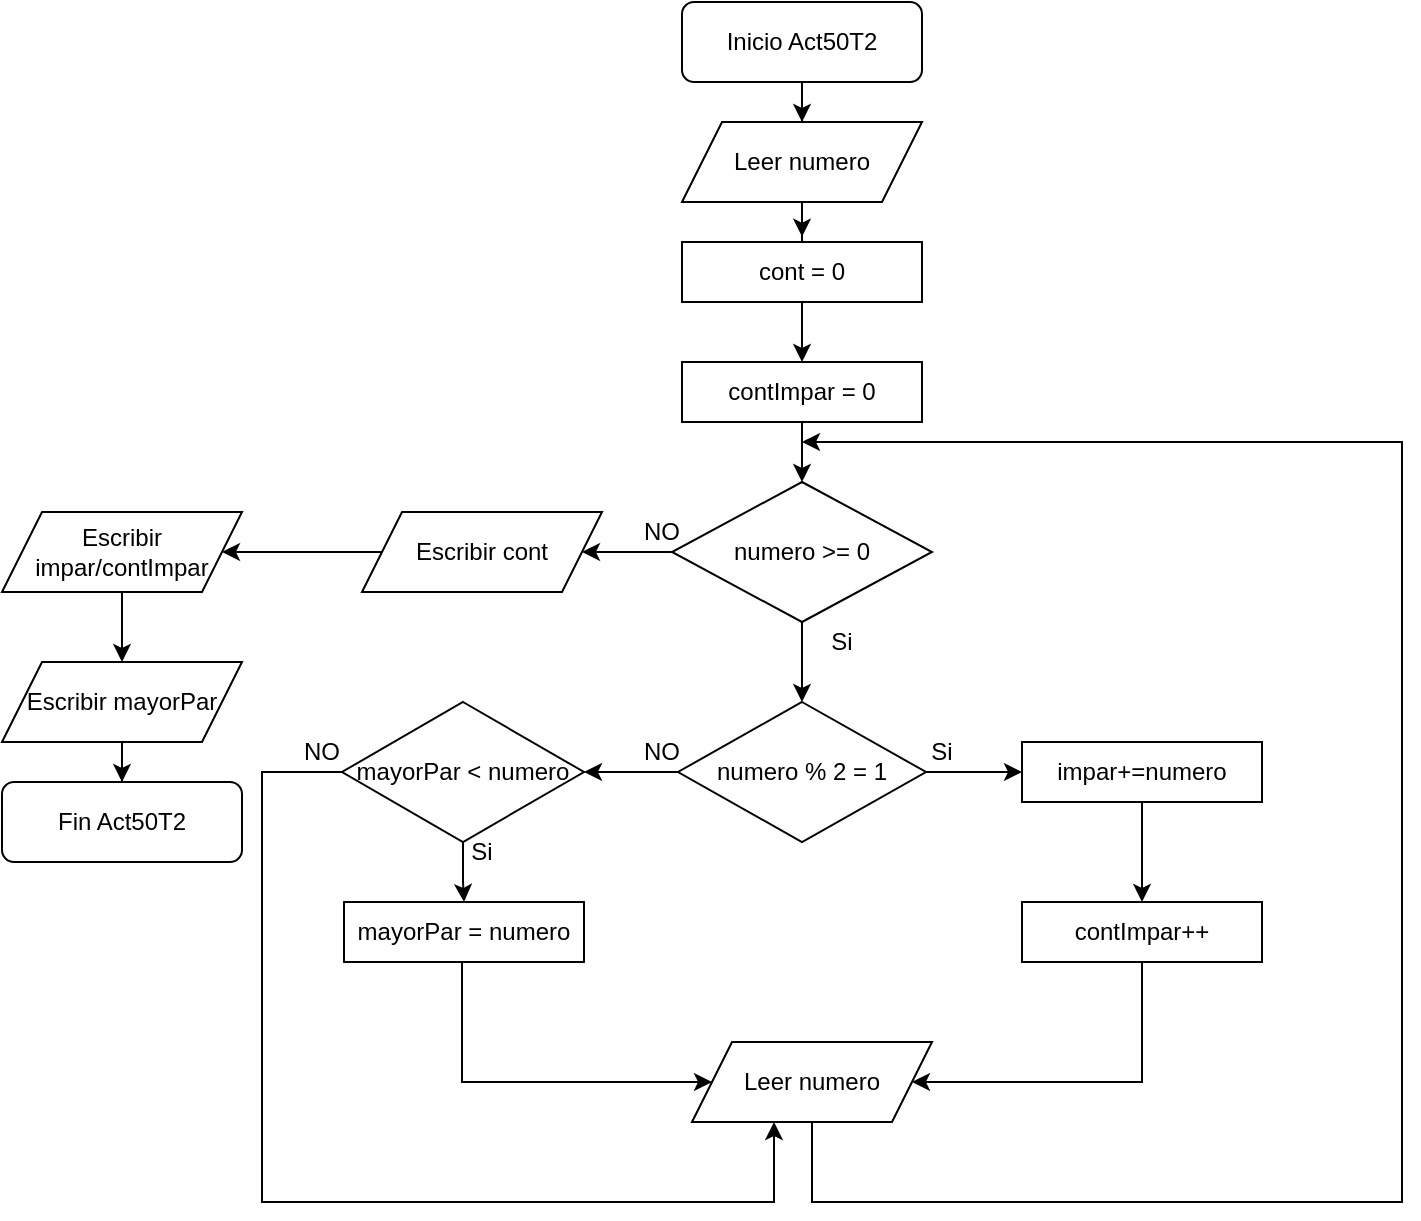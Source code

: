 <mxfile version="21.7.5" type="device">
  <diagram name="Página-1" id="86kZqyRlX2v9mJvsnPCz">
    <mxGraphModel dx="1232" dy="2995" grid="1" gridSize="10" guides="1" tooltips="1" connect="1" arrows="1" fold="1" page="1" pageScale="1" pageWidth="827" pageHeight="1169" math="0" shadow="0">
      <root>
        <mxCell id="0" />
        <mxCell id="1" parent="0" />
        <mxCell id="ALqIYHy_l5y2HlCBLpTy-17" style="edgeStyle=orthogonalEdgeStyle;rounded=0;orthogonalLoop=1;jettySize=auto;html=1;entryX=0.5;entryY=0;entryDx=0;entryDy=0;" edge="1" parent="1" source="ALqIYHy_l5y2HlCBLpTy-1" target="ALqIYHy_l5y2HlCBLpTy-2">
          <mxGeometry relative="1" as="geometry" />
        </mxCell>
        <mxCell id="ALqIYHy_l5y2HlCBLpTy-1" value="Inicio Act50T2" style="rounded=1;whiteSpace=wrap;html=1;" vertex="1" parent="1">
          <mxGeometry x="350" y="-2320" width="120" height="40" as="geometry" />
        </mxCell>
        <mxCell id="ALqIYHy_l5y2HlCBLpTy-18" style="edgeStyle=orthogonalEdgeStyle;rounded=0;orthogonalLoop=1;jettySize=auto;html=1;entryX=0.5;entryY=-0.089;entryDx=0;entryDy=0;entryPerimeter=0;" edge="1" parent="1" source="ALqIYHy_l5y2HlCBLpTy-2" target="ALqIYHy_l5y2HlCBLpTy-4">
          <mxGeometry relative="1" as="geometry" />
        </mxCell>
        <mxCell id="ALqIYHy_l5y2HlCBLpTy-2" value="Leer numero" style="shape=parallelogram;perimeter=parallelogramPerimeter;whiteSpace=wrap;html=1;fixedSize=1;" vertex="1" parent="1">
          <mxGeometry x="350" y="-2260" width="120" height="40" as="geometry" />
        </mxCell>
        <mxCell id="ALqIYHy_l5y2HlCBLpTy-22" value="" style="edgeStyle=orthogonalEdgeStyle;rounded=0;orthogonalLoop=1;jettySize=auto;html=1;" edge="1" parent="1" source="ALqIYHy_l5y2HlCBLpTy-3" target="ALqIYHy_l5y2HlCBLpTy-7">
          <mxGeometry relative="1" as="geometry" />
        </mxCell>
        <mxCell id="ALqIYHy_l5y2HlCBLpTy-40" value="" style="edgeStyle=orthogonalEdgeStyle;rounded=0;orthogonalLoop=1;jettySize=auto;html=1;" edge="1" parent="1" source="ALqIYHy_l5y2HlCBLpTy-3" target="ALqIYHy_l5y2HlCBLpTy-35">
          <mxGeometry relative="1" as="geometry" />
        </mxCell>
        <mxCell id="ALqIYHy_l5y2HlCBLpTy-3" value="numero &amp;gt;= 0" style="rhombus;whiteSpace=wrap;html=1;" vertex="1" parent="1">
          <mxGeometry x="345" y="-2080" width="130" height="70" as="geometry" />
        </mxCell>
        <mxCell id="ALqIYHy_l5y2HlCBLpTy-20" value="" style="edgeStyle=orthogonalEdgeStyle;rounded=0;orthogonalLoop=1;jettySize=auto;html=1;" edge="1" parent="1" source="ALqIYHy_l5y2HlCBLpTy-4" target="ALqIYHy_l5y2HlCBLpTy-5">
          <mxGeometry relative="1" as="geometry" />
        </mxCell>
        <mxCell id="ALqIYHy_l5y2HlCBLpTy-4" value="cont = 0" style="rounded=0;whiteSpace=wrap;html=1;" vertex="1" parent="1">
          <mxGeometry x="350" y="-2200" width="120" height="30" as="geometry" />
        </mxCell>
        <mxCell id="ALqIYHy_l5y2HlCBLpTy-21" value="" style="edgeStyle=orthogonalEdgeStyle;rounded=0;orthogonalLoop=1;jettySize=auto;html=1;" edge="1" parent="1" source="ALqIYHy_l5y2HlCBLpTy-5" target="ALqIYHy_l5y2HlCBLpTy-3">
          <mxGeometry relative="1" as="geometry" />
        </mxCell>
        <mxCell id="ALqIYHy_l5y2HlCBLpTy-5" value="contImpar = 0" style="rounded=0;whiteSpace=wrap;html=1;" vertex="1" parent="1">
          <mxGeometry x="350" y="-2140" width="120" height="30" as="geometry" />
        </mxCell>
        <mxCell id="ALqIYHy_l5y2HlCBLpTy-23" value="" style="edgeStyle=orthogonalEdgeStyle;rounded=0;orthogonalLoop=1;jettySize=auto;html=1;" edge="1" parent="1" source="ALqIYHy_l5y2HlCBLpTy-7" target="ALqIYHy_l5y2HlCBLpTy-8">
          <mxGeometry relative="1" as="geometry" />
        </mxCell>
        <mxCell id="ALqIYHy_l5y2HlCBLpTy-26" style="edgeStyle=orthogonalEdgeStyle;rounded=0;orthogonalLoop=1;jettySize=auto;html=1;entryX=0;entryY=0.5;entryDx=0;entryDy=0;" edge="1" parent="1" source="ALqIYHy_l5y2HlCBLpTy-7" target="ALqIYHy_l5y2HlCBLpTy-10">
          <mxGeometry relative="1" as="geometry" />
        </mxCell>
        <mxCell id="ALqIYHy_l5y2HlCBLpTy-7" value="numero % 2 = 1" style="rhombus;whiteSpace=wrap;html=1;" vertex="1" parent="1">
          <mxGeometry x="348" y="-1970" width="124" height="70" as="geometry" />
        </mxCell>
        <mxCell id="ALqIYHy_l5y2HlCBLpTy-24" value="" style="edgeStyle=orthogonalEdgeStyle;rounded=0;orthogonalLoop=1;jettySize=auto;html=1;" edge="1" parent="1" source="ALqIYHy_l5y2HlCBLpTy-8" target="ALqIYHy_l5y2HlCBLpTy-13">
          <mxGeometry relative="1" as="geometry" />
        </mxCell>
        <mxCell id="ALqIYHy_l5y2HlCBLpTy-49" style="edgeStyle=orthogonalEdgeStyle;rounded=0;orthogonalLoop=1;jettySize=auto;html=1;" edge="1" parent="1" source="ALqIYHy_l5y2HlCBLpTy-8" target="ALqIYHy_l5y2HlCBLpTy-32">
          <mxGeometry relative="1" as="geometry">
            <Array as="points">
              <mxPoint x="140" y="-1935" />
              <mxPoint x="140" y="-1720" />
              <mxPoint x="396" y="-1720" />
            </Array>
          </mxGeometry>
        </mxCell>
        <mxCell id="ALqIYHy_l5y2HlCBLpTy-8" value="mayorPar &amp;lt; numero" style="rhombus;whiteSpace=wrap;html=1;" vertex="1" parent="1">
          <mxGeometry x="180" y="-1970" width="121" height="70" as="geometry" />
        </mxCell>
        <mxCell id="ALqIYHy_l5y2HlCBLpTy-28" style="edgeStyle=orthogonalEdgeStyle;rounded=0;orthogonalLoop=1;jettySize=auto;html=1;entryX=0.5;entryY=0;entryDx=0;entryDy=0;" edge="1" parent="1" source="ALqIYHy_l5y2HlCBLpTy-10" target="ALqIYHy_l5y2HlCBLpTy-11">
          <mxGeometry relative="1" as="geometry" />
        </mxCell>
        <mxCell id="ALqIYHy_l5y2HlCBLpTy-10" value="impar+=numero" style="rounded=0;whiteSpace=wrap;html=1;" vertex="1" parent="1">
          <mxGeometry x="520" y="-1950" width="120" height="30" as="geometry" />
        </mxCell>
        <mxCell id="ALqIYHy_l5y2HlCBLpTy-29" style="edgeStyle=orthogonalEdgeStyle;rounded=0;orthogonalLoop=1;jettySize=auto;html=1;entryX=1;entryY=0.5;entryDx=0;entryDy=0;" edge="1" parent="1" source="ALqIYHy_l5y2HlCBLpTy-11" target="ALqIYHy_l5y2HlCBLpTy-32">
          <mxGeometry relative="1" as="geometry">
            <mxPoint x="480" y="-1785" as="targetPoint" />
            <Array as="points">
              <mxPoint x="580" y="-1780" />
            </Array>
          </mxGeometry>
        </mxCell>
        <mxCell id="ALqIYHy_l5y2HlCBLpTy-11" value="contImpar++" style="rounded=0;whiteSpace=wrap;html=1;" vertex="1" parent="1">
          <mxGeometry x="520" y="-1870" width="120" height="30" as="geometry" />
        </mxCell>
        <mxCell id="ALqIYHy_l5y2HlCBLpTy-30" style="edgeStyle=orthogonalEdgeStyle;rounded=0;orthogonalLoop=1;jettySize=auto;html=1;entryX=0;entryY=0.5;entryDx=0;entryDy=0;" edge="1" parent="1" source="ALqIYHy_l5y2HlCBLpTy-13" target="ALqIYHy_l5y2HlCBLpTy-32">
          <mxGeometry relative="1" as="geometry">
            <mxPoint x="360" y="-1785" as="targetPoint" />
            <Array as="points">
              <mxPoint x="240" y="-1780" />
            </Array>
          </mxGeometry>
        </mxCell>
        <mxCell id="ALqIYHy_l5y2HlCBLpTy-13" value="mayorPar = numero" style="rounded=0;whiteSpace=wrap;html=1;" vertex="1" parent="1">
          <mxGeometry x="181" y="-1870" width="120" height="30" as="geometry" />
        </mxCell>
        <mxCell id="ALqIYHy_l5y2HlCBLpTy-33" style="edgeStyle=orthogonalEdgeStyle;rounded=0;orthogonalLoop=1;jettySize=auto;html=1;" edge="1" parent="1" source="ALqIYHy_l5y2HlCBLpTy-32">
          <mxGeometry relative="1" as="geometry">
            <mxPoint x="410" y="-2100" as="targetPoint" />
            <Array as="points">
              <mxPoint x="415" y="-1720" />
              <mxPoint x="710" y="-1720" />
              <mxPoint x="710" y="-2100" />
            </Array>
          </mxGeometry>
        </mxCell>
        <mxCell id="ALqIYHy_l5y2HlCBLpTy-32" value="Leer numero" style="shape=parallelogram;perimeter=parallelogramPerimeter;whiteSpace=wrap;html=1;fixedSize=1;" vertex="1" parent="1">
          <mxGeometry x="355" y="-1800" width="120" height="40" as="geometry" />
        </mxCell>
        <mxCell id="ALqIYHy_l5y2HlCBLpTy-41" value="" style="edgeStyle=orthogonalEdgeStyle;rounded=0;orthogonalLoop=1;jettySize=auto;html=1;" edge="1" parent="1" source="ALqIYHy_l5y2HlCBLpTy-35" target="ALqIYHy_l5y2HlCBLpTy-36">
          <mxGeometry relative="1" as="geometry" />
        </mxCell>
        <mxCell id="ALqIYHy_l5y2HlCBLpTy-35" value="Escribir cont" style="shape=parallelogram;perimeter=parallelogramPerimeter;whiteSpace=wrap;html=1;fixedSize=1;" vertex="1" parent="1">
          <mxGeometry x="190" y="-2065" width="120" height="40" as="geometry" />
        </mxCell>
        <mxCell id="ALqIYHy_l5y2HlCBLpTy-43" style="edgeStyle=orthogonalEdgeStyle;rounded=0;orthogonalLoop=1;jettySize=auto;html=1;entryX=0.5;entryY=0;entryDx=0;entryDy=0;" edge="1" parent="1" source="ALqIYHy_l5y2HlCBLpTy-36" target="ALqIYHy_l5y2HlCBLpTy-37">
          <mxGeometry relative="1" as="geometry" />
        </mxCell>
        <mxCell id="ALqIYHy_l5y2HlCBLpTy-36" value="Escribir impar/contImpar" style="shape=parallelogram;perimeter=parallelogramPerimeter;whiteSpace=wrap;html=1;fixedSize=1;" vertex="1" parent="1">
          <mxGeometry x="10" y="-2065" width="120" height="40" as="geometry" />
        </mxCell>
        <mxCell id="ALqIYHy_l5y2HlCBLpTy-44" style="edgeStyle=orthogonalEdgeStyle;rounded=0;orthogonalLoop=1;jettySize=auto;html=1;entryX=0.5;entryY=0;entryDx=0;entryDy=0;" edge="1" parent="1" source="ALqIYHy_l5y2HlCBLpTy-37" target="ALqIYHy_l5y2HlCBLpTy-39">
          <mxGeometry relative="1" as="geometry" />
        </mxCell>
        <mxCell id="ALqIYHy_l5y2HlCBLpTy-37" value="Escribir mayorPar" style="shape=parallelogram;perimeter=parallelogramPerimeter;whiteSpace=wrap;html=1;fixedSize=1;" vertex="1" parent="1">
          <mxGeometry x="10" y="-1990" width="120" height="40" as="geometry" />
        </mxCell>
        <mxCell id="ALqIYHy_l5y2HlCBLpTy-39" value="Fin Act50T2" style="rounded=1;whiteSpace=wrap;html=1;" vertex="1" parent="1">
          <mxGeometry x="10" y="-1930" width="120" height="40" as="geometry" />
        </mxCell>
        <mxCell id="ALqIYHy_l5y2HlCBLpTy-45" value="NO" style="text;html=1;strokeColor=none;fillColor=none;align=center;verticalAlign=middle;whiteSpace=wrap;rounded=0;" vertex="1" parent="1">
          <mxGeometry x="310" y="-2070" width="60" height="30" as="geometry" />
        </mxCell>
        <mxCell id="ALqIYHy_l5y2HlCBLpTy-46" value="Si" style="text;html=1;strokeColor=none;fillColor=none;align=center;verticalAlign=middle;whiteSpace=wrap;rounded=0;" vertex="1" parent="1">
          <mxGeometry x="410" y="-2010" width="40" height="20" as="geometry" />
        </mxCell>
        <mxCell id="ALqIYHy_l5y2HlCBLpTy-47" value="Si" style="text;html=1;strokeColor=none;fillColor=none;align=center;verticalAlign=middle;whiteSpace=wrap;rounded=0;" vertex="1" parent="1">
          <mxGeometry x="460" y="-1955" width="40" height="20" as="geometry" />
        </mxCell>
        <mxCell id="ALqIYHy_l5y2HlCBLpTy-48" value="NO" style="text;html=1;strokeColor=none;fillColor=none;align=center;verticalAlign=middle;whiteSpace=wrap;rounded=0;" vertex="1" parent="1">
          <mxGeometry x="310" y="-1960" width="60" height="30" as="geometry" />
        </mxCell>
        <mxCell id="ALqIYHy_l5y2HlCBLpTy-50" value="NO" style="text;html=1;strokeColor=none;fillColor=none;align=center;verticalAlign=middle;whiteSpace=wrap;rounded=0;" vertex="1" parent="1">
          <mxGeometry x="140" y="-1960" width="60" height="30" as="geometry" />
        </mxCell>
        <mxCell id="ALqIYHy_l5y2HlCBLpTy-52" value="Si" style="text;html=1;strokeColor=none;fillColor=none;align=center;verticalAlign=middle;whiteSpace=wrap;rounded=0;" vertex="1" parent="1">
          <mxGeometry x="230" y="-1905" width="40" height="20" as="geometry" />
        </mxCell>
      </root>
    </mxGraphModel>
  </diagram>
</mxfile>
